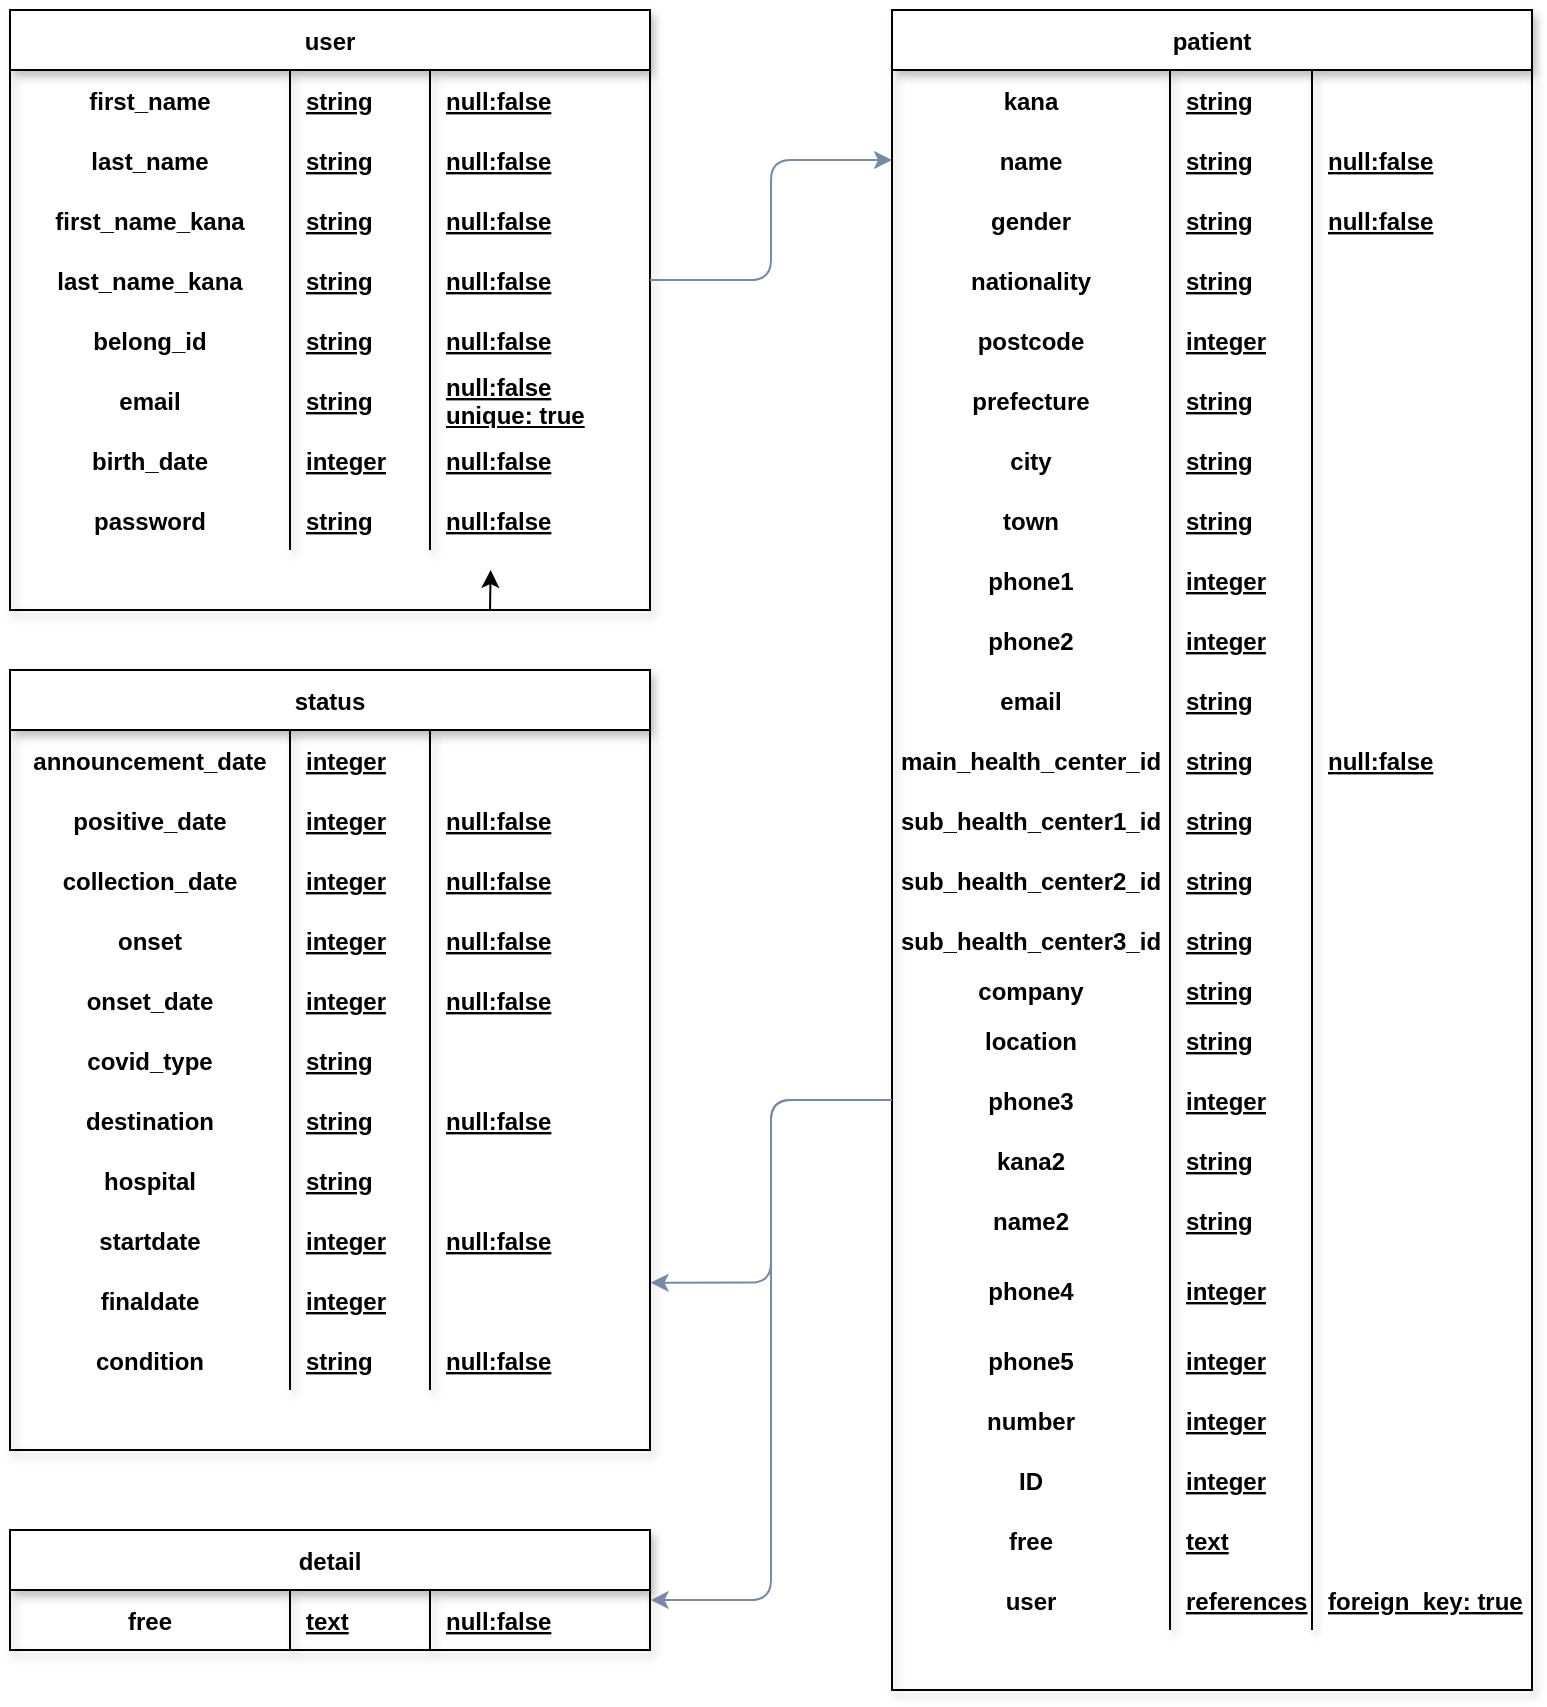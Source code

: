 <mxfile>
    <diagram id="zS7eWEDKoOjWO1J-5HHc" name="ページ1">
        <mxGraphModel dx="357" dy="550" grid="1" gridSize="10" guides="1" tooltips="1" connect="1" arrows="1" fold="1" page="1" pageScale="1" pageWidth="827" pageHeight="1169" math="0" shadow="0">
            <root>
                <mxCell id="0"/>
                <mxCell id="1" parent="0"/>
                <mxCell id="224" style="edgeStyle=orthogonalEdgeStyle;rounded=0;orthogonalLoop=1;jettySize=auto;html=1;exitX=0.75;exitY=1;exitDx=0;exitDy=0;" parent="1" source="10" edge="1">
                    <mxGeometry relative="1" as="geometry">
                        <mxPoint x="240.333" y="280" as="targetPoint"/>
                    </mxGeometry>
                </mxCell>
                <mxCell id="10" value="user" style="shape=table;startSize=30;container=1;collapsible=1;childLayout=tableLayout;fixedRows=1;rowLines=0;fontStyle=1;align=center;resizeLast=1;shadow=1;" parent="1" vertex="1">
                    <mxGeometry width="320" height="300" as="geometry"/>
                </mxCell>
                <mxCell id="56" style="shape=partialRectangle;collapsible=0;dropTarget=0;pointerEvents=0;fillColor=none;top=0;left=0;bottom=0;right=0;points=[[0,0.5],[1,0.5]];portConstraint=eastwest;" parent="10" vertex="1">
                    <mxGeometry y="30" width="320" height="30" as="geometry"/>
                </mxCell>
                <mxCell id="57" value="first_name" style="shape=partialRectangle;connectable=0;fillColor=none;top=0;left=0;bottom=0;right=0;fontStyle=1;overflow=hidden;" parent="56" vertex="1">
                    <mxGeometry width="140" height="30" as="geometry"/>
                </mxCell>
                <mxCell id="58" value="string" style="shape=partialRectangle;connectable=0;fillColor=none;top=0;left=0;bottom=0;right=0;align=left;spacingLeft=6;fontStyle=5;overflow=hidden;" parent="56" vertex="1">
                    <mxGeometry x="140" width="70" height="30" as="geometry"/>
                </mxCell>
                <mxCell id="59" value="null:false" style="shape=partialRectangle;connectable=0;fillColor=none;top=0;left=0;bottom=0;right=0;align=left;spacingLeft=6;fontStyle=5;overflow=hidden;" parent="56" vertex="1">
                    <mxGeometry x="210" width="110" height="30" as="geometry"/>
                </mxCell>
                <mxCell id="11" value="" style="shape=partialRectangle;collapsible=0;dropTarget=0;pointerEvents=0;fillColor=none;top=0;left=0;bottom=0;right=0;points=[[0,0.5],[1,0.5]];portConstraint=eastwest;" parent="10" vertex="1">
                    <mxGeometry y="60" width="320" height="30" as="geometry"/>
                </mxCell>
                <mxCell id="12" value="last_name" style="shape=partialRectangle;connectable=0;fillColor=none;top=0;left=0;bottom=0;right=0;fontStyle=1;overflow=hidden;" parent="11" vertex="1">
                    <mxGeometry width="140" height="30" as="geometry"/>
                </mxCell>
                <mxCell id="13" value="string" style="shape=partialRectangle;connectable=0;fillColor=none;top=0;left=0;bottom=0;right=0;align=left;spacingLeft=6;fontStyle=5;overflow=hidden;" parent="11" vertex="1">
                    <mxGeometry x="140" width="70" height="30" as="geometry"/>
                </mxCell>
                <mxCell id="60" value="null:false" style="shape=partialRectangle;connectable=0;fillColor=none;top=0;left=0;bottom=0;right=0;align=left;spacingLeft=6;fontStyle=5;overflow=hidden;" parent="11" vertex="1">
                    <mxGeometry x="210" width="110" height="30" as="geometry"/>
                </mxCell>
                <mxCell id="93" style="shape=partialRectangle;collapsible=0;dropTarget=0;pointerEvents=0;fillColor=none;top=0;left=0;bottom=0;right=0;points=[[0,0.5],[1,0.5]];portConstraint=eastwest;" parent="10" vertex="1">
                    <mxGeometry y="90" width="320" height="30" as="geometry"/>
                </mxCell>
                <mxCell id="94" value="first_name_kana" style="shape=partialRectangle;connectable=0;fillColor=none;top=0;left=0;bottom=0;right=0;fontStyle=1;overflow=hidden;" parent="93" vertex="1">
                    <mxGeometry width="140" height="30" as="geometry"/>
                </mxCell>
                <mxCell id="95" value="string" style="shape=partialRectangle;connectable=0;fillColor=none;top=0;left=0;bottom=0;right=0;align=left;spacingLeft=6;fontStyle=5;overflow=hidden;" parent="93" vertex="1">
                    <mxGeometry x="140" width="70" height="30" as="geometry"/>
                </mxCell>
                <mxCell id="96" value="null:false" style="shape=partialRectangle;connectable=0;fillColor=none;top=0;left=0;bottom=0;right=0;align=left;spacingLeft=6;fontStyle=5;overflow=hidden;" parent="93" vertex="1">
                    <mxGeometry x="210" width="110" height="30" as="geometry"/>
                </mxCell>
                <mxCell id="89" style="shape=partialRectangle;collapsible=0;dropTarget=0;pointerEvents=0;fillColor=none;top=0;left=0;bottom=0;right=0;points=[[0,0.5],[1,0.5]];portConstraint=eastwest;" parent="10" vertex="1">
                    <mxGeometry y="120" width="320" height="30" as="geometry"/>
                </mxCell>
                <mxCell id="90" value="last_name_kana" style="shape=partialRectangle;connectable=0;fillColor=none;top=0;left=0;bottom=0;right=0;fontStyle=1;overflow=hidden;" parent="89" vertex="1">
                    <mxGeometry width="140" height="30" as="geometry"/>
                </mxCell>
                <mxCell id="91" value="string" style="shape=partialRectangle;connectable=0;fillColor=none;top=0;left=0;bottom=0;right=0;align=left;spacingLeft=6;fontStyle=5;overflow=hidden;" parent="89" vertex="1">
                    <mxGeometry x="140" width="70" height="30" as="geometry"/>
                </mxCell>
                <mxCell id="92" value="null:false" style="shape=partialRectangle;connectable=0;fillColor=none;top=0;left=0;bottom=0;right=0;align=left;spacingLeft=6;fontStyle=5;overflow=hidden;" parent="89" vertex="1">
                    <mxGeometry x="210" width="110" height="30" as="geometry"/>
                </mxCell>
                <mxCell id="85" style="shape=partialRectangle;collapsible=0;dropTarget=0;pointerEvents=0;fillColor=none;top=0;left=0;bottom=0;right=0;points=[[0,0.5],[1,0.5]];portConstraint=eastwest;" parent="10" vertex="1">
                    <mxGeometry y="150" width="320" height="30" as="geometry"/>
                </mxCell>
                <mxCell id="86" value="belong_id" style="shape=partialRectangle;connectable=0;fillColor=none;top=0;left=0;bottom=0;right=0;fontStyle=1;overflow=hidden;" parent="85" vertex="1">
                    <mxGeometry width="140" height="30" as="geometry"/>
                </mxCell>
                <mxCell id="87" value="string" style="shape=partialRectangle;connectable=0;fillColor=none;top=0;left=0;bottom=0;right=0;align=left;spacingLeft=6;fontStyle=5;overflow=hidden;" parent="85" vertex="1">
                    <mxGeometry x="140" width="70" height="30" as="geometry"/>
                </mxCell>
                <mxCell id="88" value="null:false" style="shape=partialRectangle;connectable=0;fillColor=none;top=0;left=0;bottom=0;right=0;align=left;spacingLeft=6;fontStyle=5;overflow=hidden;" parent="85" vertex="1">
                    <mxGeometry x="210" width="110" height="30" as="geometry"/>
                </mxCell>
                <mxCell id="81" style="shape=partialRectangle;collapsible=0;dropTarget=0;pointerEvents=0;fillColor=none;top=0;left=0;bottom=0;right=0;points=[[0,0.5],[1,0.5]];portConstraint=eastwest;" parent="10" vertex="1">
                    <mxGeometry y="180" width="320" height="30" as="geometry"/>
                </mxCell>
                <mxCell id="82" value="email" style="shape=partialRectangle;connectable=0;fillColor=none;top=0;left=0;bottom=0;right=0;fontStyle=1;overflow=hidden;" parent="81" vertex="1">
                    <mxGeometry width="140" height="30" as="geometry"/>
                </mxCell>
                <mxCell id="83" value="string" style="shape=partialRectangle;connectable=0;fillColor=none;top=0;left=0;bottom=0;right=0;align=left;spacingLeft=6;fontStyle=5;overflow=hidden;" parent="81" vertex="1">
                    <mxGeometry x="140" width="70" height="30" as="geometry"/>
                </mxCell>
                <mxCell id="84" value="null:false&#10;unique: true" style="shape=partialRectangle;connectable=0;fillColor=none;top=0;left=0;bottom=0;right=0;align=left;spacingLeft=6;fontStyle=5;overflow=hidden;" parent="81" vertex="1">
                    <mxGeometry x="210" width="110" height="30" as="geometry"/>
                </mxCell>
                <mxCell id="77" style="shape=partialRectangle;collapsible=0;dropTarget=0;pointerEvents=0;fillColor=none;top=0;left=0;bottom=0;right=0;points=[[0,0.5],[1,0.5]];portConstraint=eastwest;" parent="10" vertex="1">
                    <mxGeometry y="210" width="320" height="30" as="geometry"/>
                </mxCell>
                <mxCell id="78" value="birth_date" style="shape=partialRectangle;connectable=0;fillColor=none;top=0;left=0;bottom=0;right=0;fontStyle=1;overflow=hidden;" parent="77" vertex="1">
                    <mxGeometry width="140" height="30" as="geometry"/>
                </mxCell>
                <mxCell id="79" value="integer" style="shape=partialRectangle;connectable=0;fillColor=none;top=0;left=0;bottom=0;right=0;align=left;spacingLeft=6;fontStyle=5;overflow=hidden;" parent="77" vertex="1">
                    <mxGeometry x="140" width="70" height="30" as="geometry"/>
                </mxCell>
                <mxCell id="80" value="null:false" style="shape=partialRectangle;connectable=0;fillColor=none;top=0;left=0;bottom=0;right=0;align=left;spacingLeft=6;fontStyle=5;overflow=hidden;" parent="77" vertex="1">
                    <mxGeometry x="210" width="110" height="30" as="geometry"/>
                </mxCell>
                <mxCell id="308" style="shape=partialRectangle;collapsible=0;dropTarget=0;pointerEvents=0;fillColor=none;top=0;left=0;bottom=0;right=0;points=[[0,0.5],[1,0.5]];portConstraint=eastwest;" parent="10" vertex="1">
                    <mxGeometry y="240" width="320" height="30" as="geometry"/>
                </mxCell>
                <mxCell id="309" value="password" style="shape=partialRectangle;connectable=0;fillColor=none;top=0;left=0;bottom=0;right=0;fontStyle=1;overflow=hidden;" parent="308" vertex="1">
                    <mxGeometry width="140" height="30" as="geometry"/>
                </mxCell>
                <mxCell id="310" value="string" style="shape=partialRectangle;connectable=0;fillColor=none;top=0;left=0;bottom=0;right=0;align=left;spacingLeft=6;fontStyle=5;overflow=hidden;" parent="308" vertex="1">
                    <mxGeometry x="140" width="70" height="30" as="geometry"/>
                </mxCell>
                <mxCell id="311" value="null:false" style="shape=partialRectangle;connectable=0;fillColor=none;top=0;left=0;bottom=0;right=0;align=left;spacingLeft=6;fontStyle=5;overflow=hidden;" parent="308" vertex="1">
                    <mxGeometry x="210" width="110" height="30" as="geometry"/>
                </mxCell>
                <mxCell id="225" value="status" style="shape=table;startSize=30;container=1;collapsible=1;childLayout=tableLayout;fixedRows=1;rowLines=0;fontStyle=1;align=center;resizeLast=1;shadow=1;" parent="1" vertex="1">
                    <mxGeometry y="330" width="320" height="390" as="geometry"/>
                </mxCell>
                <mxCell id="226" style="shape=partialRectangle;collapsible=0;dropTarget=0;pointerEvents=0;fillColor=none;top=0;left=0;bottom=0;right=0;points=[[0,0.5],[1,0.5]];portConstraint=eastwest;" parent="225" vertex="1">
                    <mxGeometry y="30" width="320" height="30" as="geometry"/>
                </mxCell>
                <mxCell id="227" value="announcement_date" style="shape=partialRectangle;connectable=0;fillColor=none;top=0;left=0;bottom=0;right=0;fontStyle=1;overflow=hidden;" parent="226" vertex="1">
                    <mxGeometry width="140" height="30" as="geometry"/>
                </mxCell>
                <mxCell id="228" value="integer" style="shape=partialRectangle;connectable=0;fillColor=none;top=0;left=0;bottom=0;right=0;align=left;spacingLeft=6;fontStyle=5;overflow=hidden;" parent="226" vertex="1">
                    <mxGeometry x="140" width="70" height="30" as="geometry"/>
                </mxCell>
                <mxCell id="229" value="" style="shape=partialRectangle;connectable=0;fillColor=none;top=0;left=0;bottom=0;right=0;align=left;spacingLeft=6;fontStyle=5;overflow=hidden;" parent="226" vertex="1">
                    <mxGeometry x="210" width="110" height="30" as="geometry"/>
                </mxCell>
                <mxCell id="230" value="" style="shape=partialRectangle;collapsible=0;dropTarget=0;pointerEvents=0;fillColor=none;top=0;left=0;bottom=0;right=0;points=[[0,0.5],[1,0.5]];portConstraint=eastwest;" parent="225" vertex="1">
                    <mxGeometry y="60" width="320" height="30" as="geometry"/>
                </mxCell>
                <mxCell id="231" value="positive_date" style="shape=partialRectangle;connectable=0;fillColor=none;top=0;left=0;bottom=0;right=0;fontStyle=1;overflow=hidden;" parent="230" vertex="1">
                    <mxGeometry width="140" height="30" as="geometry"/>
                </mxCell>
                <mxCell id="232" value="integer" style="shape=partialRectangle;connectable=0;fillColor=none;top=0;left=0;bottom=0;right=0;align=left;spacingLeft=6;fontStyle=5;overflow=hidden;" parent="230" vertex="1">
                    <mxGeometry x="140" width="70" height="30" as="geometry"/>
                </mxCell>
                <mxCell id="233" value="null:false" style="shape=partialRectangle;connectable=0;fillColor=none;top=0;left=0;bottom=0;right=0;align=left;spacingLeft=6;fontStyle=5;overflow=hidden;" parent="230" vertex="1">
                    <mxGeometry x="210" width="110" height="30" as="geometry"/>
                </mxCell>
                <mxCell id="234" style="shape=partialRectangle;collapsible=0;dropTarget=0;pointerEvents=0;fillColor=none;top=0;left=0;bottom=0;right=0;points=[[0,0.5],[1,0.5]];portConstraint=eastwest;" parent="225" vertex="1">
                    <mxGeometry y="90" width="320" height="30" as="geometry"/>
                </mxCell>
                <mxCell id="235" value="collection_date" style="shape=partialRectangle;connectable=0;fillColor=none;top=0;left=0;bottom=0;right=0;fontStyle=1;overflow=hidden;" parent="234" vertex="1">
                    <mxGeometry width="140" height="30" as="geometry"/>
                </mxCell>
                <mxCell id="236" value="integer" style="shape=partialRectangle;connectable=0;fillColor=none;top=0;left=0;bottom=0;right=0;align=left;spacingLeft=6;fontStyle=5;overflow=hidden;" parent="234" vertex="1">
                    <mxGeometry x="140" width="70" height="30" as="geometry"/>
                </mxCell>
                <mxCell id="237" value="null:false" style="shape=partialRectangle;connectable=0;fillColor=none;top=0;left=0;bottom=0;right=0;align=left;spacingLeft=6;fontStyle=5;overflow=hidden;" parent="234" vertex="1">
                    <mxGeometry x="210" width="110" height="30" as="geometry"/>
                </mxCell>
                <mxCell id="238" style="shape=partialRectangle;collapsible=0;dropTarget=0;pointerEvents=0;fillColor=none;top=0;left=0;bottom=0;right=0;points=[[0,0.5],[1,0.5]];portConstraint=eastwest;" parent="225" vertex="1">
                    <mxGeometry y="120" width="320" height="30" as="geometry"/>
                </mxCell>
                <mxCell id="239" value="onset" style="shape=partialRectangle;connectable=0;fillColor=none;top=0;left=0;bottom=0;right=0;fontStyle=1;overflow=hidden;" parent="238" vertex="1">
                    <mxGeometry width="140" height="30" as="geometry"/>
                </mxCell>
                <mxCell id="240" value="integer" style="shape=partialRectangle;connectable=0;fillColor=none;top=0;left=0;bottom=0;right=0;align=left;spacingLeft=6;fontStyle=5;overflow=hidden;" parent="238" vertex="1">
                    <mxGeometry x="140" width="70" height="30" as="geometry"/>
                </mxCell>
                <mxCell id="241" value="null:false" style="shape=partialRectangle;connectable=0;fillColor=none;top=0;left=0;bottom=0;right=0;align=left;spacingLeft=6;fontStyle=5;overflow=hidden;" parent="238" vertex="1">
                    <mxGeometry x="210" width="110" height="30" as="geometry"/>
                </mxCell>
                <mxCell id="242" style="shape=partialRectangle;collapsible=0;dropTarget=0;pointerEvents=0;fillColor=none;top=0;left=0;bottom=0;right=0;points=[[0,0.5],[1,0.5]];portConstraint=eastwest;" parent="225" vertex="1">
                    <mxGeometry y="150" width="320" height="30" as="geometry"/>
                </mxCell>
                <mxCell id="243" value="onset_date" style="shape=partialRectangle;connectable=0;fillColor=none;top=0;left=0;bottom=0;right=0;fontStyle=1;overflow=hidden;" parent="242" vertex="1">
                    <mxGeometry width="140" height="30" as="geometry"/>
                </mxCell>
                <mxCell id="244" value="integer" style="shape=partialRectangle;connectable=0;fillColor=none;top=0;left=0;bottom=0;right=0;align=left;spacingLeft=6;fontStyle=5;overflow=hidden;" parent="242" vertex="1">
                    <mxGeometry x="140" width="70" height="30" as="geometry"/>
                </mxCell>
                <mxCell id="245" value="null:false" style="shape=partialRectangle;connectable=0;fillColor=none;top=0;left=0;bottom=0;right=0;align=left;spacingLeft=6;fontStyle=5;overflow=hidden;" parent="242" vertex="1">
                    <mxGeometry x="210" width="110" height="30" as="geometry"/>
                </mxCell>
                <mxCell id="246" style="shape=partialRectangle;collapsible=0;dropTarget=0;pointerEvents=0;fillColor=none;top=0;left=0;bottom=0;right=0;points=[[0,0.5],[1,0.5]];portConstraint=eastwest;" parent="225" vertex="1">
                    <mxGeometry y="180" width="320" height="30" as="geometry"/>
                </mxCell>
                <mxCell id="247" value="covid_type" style="shape=partialRectangle;connectable=0;fillColor=none;top=0;left=0;bottom=0;right=0;fontStyle=1;overflow=hidden;" parent="246" vertex="1">
                    <mxGeometry width="140" height="30" as="geometry"/>
                </mxCell>
                <mxCell id="248" value="string" style="shape=partialRectangle;connectable=0;fillColor=none;top=0;left=0;bottom=0;right=0;align=left;spacingLeft=6;fontStyle=5;overflow=hidden;" parent="246" vertex="1">
                    <mxGeometry x="140" width="70" height="30" as="geometry"/>
                </mxCell>
                <mxCell id="249" value="" style="shape=partialRectangle;connectable=0;fillColor=none;top=0;left=0;bottom=0;right=0;align=left;spacingLeft=6;fontStyle=5;overflow=hidden;" parent="246" vertex="1">
                    <mxGeometry x="210" width="110" height="30" as="geometry"/>
                </mxCell>
                <mxCell id="250" style="shape=partialRectangle;collapsible=0;dropTarget=0;pointerEvents=0;fillColor=none;top=0;left=0;bottom=0;right=0;points=[[0,0.5],[1,0.5]];portConstraint=eastwest;" parent="225" vertex="1">
                    <mxGeometry y="210" width="320" height="30" as="geometry"/>
                </mxCell>
                <mxCell id="251" value="destination" style="shape=partialRectangle;connectable=0;fillColor=none;top=0;left=0;bottom=0;right=0;fontStyle=1;overflow=hidden;" parent="250" vertex="1">
                    <mxGeometry width="140" height="30" as="geometry"/>
                </mxCell>
                <mxCell id="252" value="string" style="shape=partialRectangle;connectable=0;fillColor=none;top=0;left=0;bottom=0;right=0;align=left;spacingLeft=6;fontStyle=5;overflow=hidden;" parent="250" vertex="1">
                    <mxGeometry x="140" width="70" height="30" as="geometry"/>
                </mxCell>
                <mxCell id="253" value="null:false" style="shape=partialRectangle;connectable=0;fillColor=none;top=0;left=0;bottom=0;right=0;align=left;spacingLeft=6;fontStyle=5;overflow=hidden;" parent="250" vertex="1">
                    <mxGeometry x="210" width="110" height="30" as="geometry"/>
                </mxCell>
                <mxCell id="270" style="shape=partialRectangle;collapsible=0;dropTarget=0;pointerEvents=0;fillColor=none;top=0;left=0;bottom=0;right=0;points=[[0,0.5],[1,0.5]];portConstraint=eastwest;" parent="225" vertex="1">
                    <mxGeometry y="240" width="320" height="30" as="geometry"/>
                </mxCell>
                <mxCell id="271" value="hospital" style="shape=partialRectangle;connectable=0;fillColor=none;top=0;left=0;bottom=0;right=0;fontStyle=1;overflow=hidden;" parent="270" vertex="1">
                    <mxGeometry width="140" height="30" as="geometry"/>
                </mxCell>
                <mxCell id="272" value="string" style="shape=partialRectangle;connectable=0;fillColor=none;top=0;left=0;bottom=0;right=0;align=left;spacingLeft=6;fontStyle=5;overflow=hidden;" parent="270" vertex="1">
                    <mxGeometry x="140" width="70" height="30" as="geometry"/>
                </mxCell>
                <mxCell id="273" style="shape=partialRectangle;connectable=0;fillColor=none;top=0;left=0;bottom=0;right=0;align=left;spacingLeft=6;fontStyle=5;overflow=hidden;" parent="270" vertex="1">
                    <mxGeometry x="210" width="110" height="30" as="geometry"/>
                </mxCell>
                <mxCell id="266" style="shape=partialRectangle;collapsible=0;dropTarget=0;pointerEvents=0;fillColor=none;top=0;left=0;bottom=0;right=0;points=[[0,0.5],[1,0.5]];portConstraint=eastwest;" parent="225" vertex="1">
                    <mxGeometry y="270" width="320" height="30" as="geometry"/>
                </mxCell>
                <mxCell id="267" value="startdate" style="shape=partialRectangle;connectable=0;fillColor=none;top=0;left=0;bottom=0;right=0;fontStyle=1;overflow=hidden;" parent="266" vertex="1">
                    <mxGeometry width="140" height="30" as="geometry"/>
                </mxCell>
                <mxCell id="268" value="integer" style="shape=partialRectangle;connectable=0;fillColor=none;top=0;left=0;bottom=0;right=0;align=left;spacingLeft=6;fontStyle=5;overflow=hidden;" parent="266" vertex="1">
                    <mxGeometry x="140" width="70" height="30" as="geometry"/>
                </mxCell>
                <mxCell id="269" value="null:false" style="shape=partialRectangle;connectable=0;fillColor=none;top=0;left=0;bottom=0;right=0;align=left;spacingLeft=6;fontStyle=5;overflow=hidden;" parent="266" vertex="1">
                    <mxGeometry x="210" width="110" height="30" as="geometry"/>
                </mxCell>
                <mxCell id="262" style="shape=partialRectangle;collapsible=0;dropTarget=0;pointerEvents=0;fillColor=none;top=0;left=0;bottom=0;right=0;points=[[0,0.5],[1,0.5]];portConstraint=eastwest;" parent="225" vertex="1">
                    <mxGeometry y="300" width="320" height="30" as="geometry"/>
                </mxCell>
                <mxCell id="263" value="finaldate" style="shape=partialRectangle;connectable=0;fillColor=none;top=0;left=0;bottom=0;right=0;fontStyle=1;overflow=hidden;" parent="262" vertex="1">
                    <mxGeometry width="140" height="30" as="geometry"/>
                </mxCell>
                <mxCell id="264" value="integer" style="shape=partialRectangle;connectable=0;fillColor=none;top=0;left=0;bottom=0;right=0;align=left;spacingLeft=6;fontStyle=5;overflow=hidden;" parent="262" vertex="1">
                    <mxGeometry x="140" width="70" height="30" as="geometry"/>
                </mxCell>
                <mxCell id="265" style="shape=partialRectangle;connectable=0;fillColor=none;top=0;left=0;bottom=0;right=0;align=left;spacingLeft=6;fontStyle=5;overflow=hidden;" parent="262" vertex="1">
                    <mxGeometry x="210" width="110" height="30" as="geometry"/>
                </mxCell>
                <mxCell id="254" style="shape=partialRectangle;collapsible=0;dropTarget=0;pointerEvents=0;fillColor=none;top=0;left=0;bottom=0;right=0;points=[[0,0.5],[1,0.5]];portConstraint=eastwest;" parent="225" vertex="1">
                    <mxGeometry y="330" width="320" height="30" as="geometry"/>
                </mxCell>
                <mxCell id="255" value="condition" style="shape=partialRectangle;connectable=0;fillColor=none;top=0;left=0;bottom=0;right=0;fontStyle=1;overflow=hidden;" parent="254" vertex="1">
                    <mxGeometry width="140" height="30" as="geometry"/>
                </mxCell>
                <mxCell id="256" value="string" style="shape=partialRectangle;connectable=0;fillColor=none;top=0;left=0;bottom=0;right=0;align=left;spacingLeft=6;fontStyle=5;overflow=hidden;" parent="254" vertex="1">
                    <mxGeometry x="140" width="70" height="30" as="geometry"/>
                </mxCell>
                <mxCell id="257" value="null:false" style="shape=partialRectangle;connectable=0;fillColor=none;top=0;left=0;bottom=0;right=0;align=left;spacingLeft=6;fontStyle=5;overflow=hidden;" parent="254" vertex="1">
                    <mxGeometry x="210" width="110" height="30" as="geometry"/>
                </mxCell>
                <mxCell id="274" value="detail" style="shape=table;startSize=30;container=1;collapsible=1;childLayout=tableLayout;fixedRows=1;rowLines=0;fontStyle=1;align=center;resizeLast=1;shadow=1;" parent="1" vertex="1">
                    <mxGeometry y="760" width="320" height="60" as="geometry"/>
                </mxCell>
                <mxCell id="275" style="shape=partialRectangle;collapsible=0;dropTarget=0;pointerEvents=0;fillColor=none;top=0;left=0;bottom=0;right=0;points=[[0,0.5],[1,0.5]];portConstraint=eastwest;" parent="274" vertex="1">
                    <mxGeometry y="30" width="320" height="30" as="geometry"/>
                </mxCell>
                <mxCell id="276" value="free" style="shape=partialRectangle;connectable=0;fillColor=none;top=0;left=0;bottom=0;right=0;fontStyle=1;overflow=hidden;" parent="275" vertex="1">
                    <mxGeometry width="140" height="30" as="geometry"/>
                </mxCell>
                <mxCell id="277" value="text" style="shape=partialRectangle;connectable=0;fillColor=none;top=0;left=0;bottom=0;right=0;align=left;spacingLeft=6;fontStyle=5;overflow=hidden;" parent="275" vertex="1">
                    <mxGeometry x="140" width="70" height="30" as="geometry"/>
                </mxCell>
                <mxCell id="278" value="null:false" style="shape=partialRectangle;connectable=0;fillColor=none;top=0;left=0;bottom=0;right=0;align=left;spacingLeft=6;fontStyle=5;overflow=hidden;" parent="275" vertex="1">
                    <mxGeometry x="210" width="110" height="30" as="geometry"/>
                </mxCell>
                <mxCell id="98" value="patient" style="shape=table;startSize=30;container=1;collapsible=1;childLayout=tableLayout;fixedRows=1;rowLines=0;fontStyle=1;align=center;resizeLast=1;shadow=1;" parent="1" vertex="1">
                    <mxGeometry x="441" width="320" height="840" as="geometry"/>
                </mxCell>
                <mxCell id="99" style="shape=partialRectangle;collapsible=0;dropTarget=0;pointerEvents=0;fillColor=none;top=0;left=0;bottom=0;right=0;points=[[0,0.5],[1,0.5]];portConstraint=eastwest;" parent="98" vertex="1">
                    <mxGeometry y="30" width="320" height="30" as="geometry"/>
                </mxCell>
                <mxCell id="100" value="kana" style="shape=partialRectangle;connectable=0;fillColor=none;top=0;left=0;bottom=0;right=0;fontStyle=1;overflow=hidden;" parent="99" vertex="1">
                    <mxGeometry width="139" height="30" as="geometry"/>
                </mxCell>
                <mxCell id="101" value="string" style="shape=partialRectangle;connectable=0;fillColor=none;top=0;left=0;bottom=0;right=0;align=left;spacingLeft=6;fontStyle=5;overflow=hidden;" parent="99" vertex="1">
                    <mxGeometry x="139" width="71" height="30" as="geometry"/>
                </mxCell>
                <mxCell id="102" value="" style="shape=partialRectangle;connectable=0;fillColor=none;top=0;left=0;bottom=0;right=0;align=left;spacingLeft=6;fontStyle=5;overflow=hidden;" parent="99" vertex="1">
                    <mxGeometry x="210" width="110" height="30" as="geometry"/>
                </mxCell>
                <mxCell id="111" style="shape=partialRectangle;collapsible=0;dropTarget=0;pointerEvents=0;fillColor=none;top=0;left=0;bottom=0;right=0;points=[[0,0.5],[1,0.5]];portConstraint=eastwest;" parent="98" vertex="1">
                    <mxGeometry y="60" width="320" height="30" as="geometry"/>
                </mxCell>
                <mxCell id="112" value="name" style="shape=partialRectangle;connectable=0;fillColor=none;top=0;left=0;bottom=0;right=0;fontStyle=1;overflow=hidden;" parent="111" vertex="1">
                    <mxGeometry width="139" height="30" as="geometry"/>
                </mxCell>
                <mxCell id="113" value="string" style="shape=partialRectangle;connectable=0;fillColor=none;top=0;left=0;bottom=0;right=0;align=left;spacingLeft=6;fontStyle=5;overflow=hidden;" parent="111" vertex="1">
                    <mxGeometry x="139" width="71" height="30" as="geometry"/>
                </mxCell>
                <mxCell id="114" value="null:false" style="shape=partialRectangle;connectable=0;fillColor=none;top=0;left=0;bottom=0;right=0;align=left;spacingLeft=6;fontStyle=5;overflow=hidden;" parent="111" vertex="1">
                    <mxGeometry x="210" width="110" height="30" as="geometry"/>
                </mxCell>
                <mxCell id="115" style="shape=partialRectangle;collapsible=0;dropTarget=0;pointerEvents=0;fillColor=none;top=0;left=0;bottom=0;right=0;points=[[0,0.5],[1,0.5]];portConstraint=eastwest;" parent="98" vertex="1">
                    <mxGeometry y="90" width="320" height="30" as="geometry"/>
                </mxCell>
                <mxCell id="116" value="gender" style="shape=partialRectangle;connectable=0;fillColor=none;top=0;left=0;bottom=0;right=0;fontStyle=1;overflow=hidden;" parent="115" vertex="1">
                    <mxGeometry width="139" height="30" as="geometry"/>
                </mxCell>
                <mxCell id="117" value="string" style="shape=partialRectangle;connectable=0;fillColor=none;top=0;left=0;bottom=0;right=0;align=left;spacingLeft=6;fontStyle=5;overflow=hidden;" parent="115" vertex="1">
                    <mxGeometry x="139" width="71" height="30" as="geometry"/>
                </mxCell>
                <mxCell id="118" value="null:false" style="shape=partialRectangle;connectable=0;fillColor=none;top=0;left=0;bottom=0;right=0;align=left;spacingLeft=6;fontStyle=5;overflow=hidden;" parent="115" vertex="1">
                    <mxGeometry x="210" width="110" height="30" as="geometry"/>
                </mxCell>
                <mxCell id="119" style="shape=partialRectangle;collapsible=0;dropTarget=0;pointerEvents=0;fillColor=none;top=0;left=0;bottom=0;right=0;points=[[0,0.5],[1,0.5]];portConstraint=eastwest;" parent="98" vertex="1">
                    <mxGeometry y="120" width="320" height="30" as="geometry"/>
                </mxCell>
                <mxCell id="120" value="nationality" style="shape=partialRectangle;connectable=0;fillColor=none;top=0;left=0;bottom=0;right=0;fontStyle=1;overflow=hidden;" parent="119" vertex="1">
                    <mxGeometry width="139" height="30" as="geometry"/>
                </mxCell>
                <mxCell id="121" value="string" style="shape=partialRectangle;connectable=0;fillColor=none;top=0;left=0;bottom=0;right=0;align=left;spacingLeft=6;fontStyle=5;overflow=hidden;" parent="119" vertex="1">
                    <mxGeometry x="139" width="71" height="30" as="geometry"/>
                </mxCell>
                <mxCell id="122" value="" style="shape=partialRectangle;connectable=0;fillColor=none;top=0;left=0;bottom=0;right=0;align=left;spacingLeft=6;fontStyle=5;overflow=hidden;" parent="119" vertex="1">
                    <mxGeometry x="210" width="110" height="30" as="geometry"/>
                </mxCell>
                <mxCell id="123" style="shape=partialRectangle;collapsible=0;dropTarget=0;pointerEvents=0;fillColor=none;top=0;left=0;bottom=0;right=0;points=[[0,0.5],[1,0.5]];portConstraint=eastwest;" parent="98" vertex="1">
                    <mxGeometry y="150" width="320" height="30" as="geometry"/>
                </mxCell>
                <mxCell id="124" value="postcode" style="shape=partialRectangle;connectable=0;fillColor=none;top=0;left=0;bottom=0;right=0;fontStyle=1;overflow=hidden;" parent="123" vertex="1">
                    <mxGeometry width="139" height="30" as="geometry"/>
                </mxCell>
                <mxCell id="125" value="integer" style="shape=partialRectangle;connectable=0;fillColor=none;top=0;left=0;bottom=0;right=0;align=left;spacingLeft=6;fontStyle=5;overflow=hidden;" parent="123" vertex="1">
                    <mxGeometry x="139" width="71" height="30" as="geometry"/>
                </mxCell>
                <mxCell id="126" value="" style="shape=partialRectangle;connectable=0;fillColor=none;top=0;left=0;bottom=0;right=0;align=left;spacingLeft=6;fontStyle=5;overflow=hidden;" parent="123" vertex="1">
                    <mxGeometry x="210" width="110" height="30" as="geometry"/>
                </mxCell>
                <mxCell id="147" style="shape=partialRectangle;collapsible=0;dropTarget=0;pointerEvents=0;fillColor=none;top=0;left=0;bottom=0;right=0;points=[[0,0.5],[1,0.5]];portConstraint=eastwest;" parent="98" vertex="1">
                    <mxGeometry y="180" width="320" height="30" as="geometry"/>
                </mxCell>
                <mxCell id="148" value="prefecture" style="shape=partialRectangle;connectable=0;fillColor=none;top=0;left=0;bottom=0;right=0;fontStyle=1;overflow=hidden;" parent="147" vertex="1">
                    <mxGeometry width="139" height="30" as="geometry"/>
                </mxCell>
                <mxCell id="149" value="string" style="shape=partialRectangle;connectable=0;fillColor=none;top=0;left=0;bottom=0;right=0;align=left;spacingLeft=6;fontStyle=5;overflow=hidden;" parent="147" vertex="1">
                    <mxGeometry x="139" width="71" height="30" as="geometry"/>
                </mxCell>
                <mxCell id="150" style="shape=partialRectangle;connectable=0;fillColor=none;top=0;left=0;bottom=0;right=0;align=left;spacingLeft=6;fontStyle=5;overflow=hidden;" parent="147" vertex="1">
                    <mxGeometry x="210" width="110" height="30" as="geometry"/>
                </mxCell>
                <mxCell id="143" style="shape=partialRectangle;collapsible=0;dropTarget=0;pointerEvents=0;fillColor=none;top=0;left=0;bottom=0;right=0;points=[[0,0.5],[1,0.5]];portConstraint=eastwest;" parent="98" vertex="1">
                    <mxGeometry y="210" width="320" height="30" as="geometry"/>
                </mxCell>
                <mxCell id="144" value="city" style="shape=partialRectangle;connectable=0;fillColor=none;top=0;left=0;bottom=0;right=0;fontStyle=1;overflow=hidden;" parent="143" vertex="1">
                    <mxGeometry width="139" height="30" as="geometry"/>
                </mxCell>
                <mxCell id="145" value="string" style="shape=partialRectangle;connectable=0;fillColor=none;top=0;left=0;bottom=0;right=0;align=left;spacingLeft=6;fontStyle=5;overflow=hidden;" parent="143" vertex="1">
                    <mxGeometry x="139" width="71" height="30" as="geometry"/>
                </mxCell>
                <mxCell id="146" style="shape=partialRectangle;connectable=0;fillColor=none;top=0;left=0;bottom=0;right=0;align=left;spacingLeft=6;fontStyle=5;overflow=hidden;" parent="143" vertex="1">
                    <mxGeometry x="210" width="110" height="30" as="geometry"/>
                </mxCell>
                <mxCell id="139" style="shape=partialRectangle;collapsible=0;dropTarget=0;pointerEvents=0;fillColor=none;top=0;left=0;bottom=0;right=0;points=[[0,0.5],[1,0.5]];portConstraint=eastwest;" parent="98" vertex="1">
                    <mxGeometry y="240" width="320" height="30" as="geometry"/>
                </mxCell>
                <mxCell id="140" value="town" style="shape=partialRectangle;connectable=0;fillColor=none;top=0;left=0;bottom=0;right=0;fontStyle=1;overflow=hidden;" parent="139" vertex="1">
                    <mxGeometry width="139" height="30" as="geometry"/>
                </mxCell>
                <mxCell id="141" value="string" style="shape=partialRectangle;connectable=0;fillColor=none;top=0;left=0;bottom=0;right=0;align=left;spacingLeft=6;fontStyle=5;overflow=hidden;" parent="139" vertex="1">
                    <mxGeometry x="139" width="71" height="30" as="geometry"/>
                </mxCell>
                <mxCell id="142" style="shape=partialRectangle;connectable=0;fillColor=none;top=0;left=0;bottom=0;right=0;align=left;spacingLeft=6;fontStyle=5;overflow=hidden;" parent="139" vertex="1">
                    <mxGeometry x="210" width="110" height="30" as="geometry"/>
                </mxCell>
                <mxCell id="135" style="shape=partialRectangle;collapsible=0;dropTarget=0;pointerEvents=0;fillColor=none;top=0;left=0;bottom=0;right=0;points=[[0,0.5],[1,0.5]];portConstraint=eastwest;" parent="98" vertex="1">
                    <mxGeometry y="270" width="320" height="30" as="geometry"/>
                </mxCell>
                <mxCell id="136" value="phone1" style="shape=partialRectangle;connectable=0;fillColor=none;top=0;left=0;bottom=0;right=0;fontStyle=1;overflow=hidden;" parent="135" vertex="1">
                    <mxGeometry width="139" height="30" as="geometry"/>
                </mxCell>
                <mxCell id="137" value="integer" style="shape=partialRectangle;connectable=0;fillColor=none;top=0;left=0;bottom=0;right=0;align=left;spacingLeft=6;fontStyle=5;overflow=hidden;" parent="135" vertex="1">
                    <mxGeometry x="139" width="71" height="30" as="geometry"/>
                </mxCell>
                <mxCell id="138" style="shape=partialRectangle;connectable=0;fillColor=none;top=0;left=0;bottom=0;right=0;align=left;spacingLeft=6;fontStyle=5;overflow=hidden;" parent="135" vertex="1">
                    <mxGeometry x="210" width="110" height="30" as="geometry"/>
                </mxCell>
                <mxCell id="131" style="shape=partialRectangle;collapsible=0;dropTarget=0;pointerEvents=0;fillColor=none;top=0;left=0;bottom=0;right=0;points=[[0,0.5],[1,0.5]];portConstraint=eastwest;" parent="98" vertex="1">
                    <mxGeometry y="300" width="320" height="30" as="geometry"/>
                </mxCell>
                <mxCell id="132" value="phone2" style="shape=partialRectangle;connectable=0;fillColor=none;top=0;left=0;bottom=0;right=0;fontStyle=1;overflow=hidden;" parent="131" vertex="1">
                    <mxGeometry width="139" height="30" as="geometry"/>
                </mxCell>
                <mxCell id="133" value="integer" style="shape=partialRectangle;connectable=0;fillColor=none;top=0;left=0;bottom=0;right=0;align=left;spacingLeft=6;fontStyle=5;overflow=hidden;" parent="131" vertex="1">
                    <mxGeometry x="139" width="71" height="30" as="geometry"/>
                </mxCell>
                <mxCell id="134" style="shape=partialRectangle;connectable=0;fillColor=none;top=0;left=0;bottom=0;right=0;align=left;spacingLeft=6;fontStyle=5;overflow=hidden;" parent="131" vertex="1">
                    <mxGeometry x="210" width="110" height="30" as="geometry"/>
                </mxCell>
                <mxCell id="127" style="shape=partialRectangle;collapsible=0;dropTarget=0;pointerEvents=0;fillColor=none;top=0;left=0;bottom=0;right=0;points=[[0,0.5],[1,0.5]];portConstraint=eastwest;" parent="98" vertex="1">
                    <mxGeometry y="330" width="320" height="30" as="geometry"/>
                </mxCell>
                <mxCell id="128" value="email" style="shape=partialRectangle;connectable=0;fillColor=none;top=0;left=0;bottom=0;right=0;fontStyle=1;overflow=hidden;" parent="127" vertex="1">
                    <mxGeometry width="139" height="30" as="geometry"/>
                </mxCell>
                <mxCell id="129" value="string" style="shape=partialRectangle;connectable=0;fillColor=none;top=0;left=0;bottom=0;right=0;align=left;spacingLeft=6;fontStyle=5;overflow=hidden;" parent="127" vertex="1">
                    <mxGeometry x="139" width="71" height="30" as="geometry"/>
                </mxCell>
                <mxCell id="130" style="shape=partialRectangle;connectable=0;fillColor=none;top=0;left=0;bottom=0;right=0;align=left;spacingLeft=6;fontStyle=5;overflow=hidden;" parent="127" vertex="1">
                    <mxGeometry x="210" width="110" height="30" as="geometry"/>
                </mxCell>
                <mxCell id="163" style="shape=partialRectangle;collapsible=0;dropTarget=0;pointerEvents=0;fillColor=none;top=0;left=0;bottom=0;right=0;points=[[0,0.5],[1,0.5]];portConstraint=eastwest;" parent="98" vertex="1">
                    <mxGeometry y="360" width="320" height="30" as="geometry"/>
                </mxCell>
                <mxCell id="164" value="main_health_center_id" style="shape=partialRectangle;connectable=0;fillColor=none;top=0;left=0;bottom=0;right=0;fontStyle=1;overflow=hidden;" parent="163" vertex="1">
                    <mxGeometry width="139" height="30" as="geometry"/>
                </mxCell>
                <mxCell id="165" value="string" style="shape=partialRectangle;connectable=0;fillColor=none;top=0;left=0;bottom=0;right=0;align=left;spacingLeft=6;fontStyle=5;overflow=hidden;" parent="163" vertex="1">
                    <mxGeometry x="139" width="71" height="30" as="geometry"/>
                </mxCell>
                <mxCell id="166" value="null:false" style="shape=partialRectangle;connectable=0;fillColor=none;top=0;left=0;bottom=0;right=0;align=left;spacingLeft=6;fontStyle=5;overflow=hidden;" parent="163" vertex="1">
                    <mxGeometry x="210" width="110" height="30" as="geometry"/>
                </mxCell>
                <mxCell id="159" style="shape=partialRectangle;collapsible=0;dropTarget=0;pointerEvents=0;fillColor=none;top=0;left=0;bottom=0;right=0;points=[[0,0.5],[1,0.5]];portConstraint=eastwest;" parent="98" vertex="1">
                    <mxGeometry y="390" width="320" height="30" as="geometry"/>
                </mxCell>
                <mxCell id="160" value="sub_health_center1_id" style="shape=partialRectangle;connectable=0;fillColor=none;top=0;left=0;bottom=0;right=0;fontStyle=1;overflow=hidden;" parent="159" vertex="1">
                    <mxGeometry width="139" height="30" as="geometry"/>
                </mxCell>
                <mxCell id="161" value="string" style="shape=partialRectangle;connectable=0;fillColor=none;top=0;left=0;bottom=0;right=0;align=left;spacingLeft=6;fontStyle=5;overflow=hidden;" parent="159" vertex="1">
                    <mxGeometry x="139" width="71" height="30" as="geometry"/>
                </mxCell>
                <mxCell id="162" style="shape=partialRectangle;connectable=0;fillColor=none;top=0;left=0;bottom=0;right=0;align=left;spacingLeft=6;fontStyle=5;overflow=hidden;" parent="159" vertex="1">
                    <mxGeometry x="210" width="110" height="30" as="geometry"/>
                </mxCell>
                <mxCell id="155" style="shape=partialRectangle;collapsible=0;dropTarget=0;pointerEvents=0;fillColor=none;top=0;left=0;bottom=0;right=0;points=[[0,0.5],[1,0.5]];portConstraint=eastwest;" parent="98" vertex="1">
                    <mxGeometry y="420" width="320" height="30" as="geometry"/>
                </mxCell>
                <mxCell id="156" value="sub_health_center2_id" style="shape=partialRectangle;connectable=0;fillColor=none;top=0;left=0;bottom=0;right=0;fontStyle=1;overflow=hidden;" parent="155" vertex="1">
                    <mxGeometry width="139" height="30" as="geometry"/>
                </mxCell>
                <mxCell id="157" value="string" style="shape=partialRectangle;connectable=0;fillColor=none;top=0;left=0;bottom=0;right=0;align=left;spacingLeft=6;fontStyle=5;overflow=hidden;" parent="155" vertex="1">
                    <mxGeometry x="139" width="71" height="30" as="geometry"/>
                </mxCell>
                <mxCell id="158" style="shape=partialRectangle;connectable=0;fillColor=none;top=0;left=0;bottom=0;right=0;align=left;spacingLeft=6;fontStyle=5;overflow=hidden;" parent="155" vertex="1">
                    <mxGeometry x="210" width="110" height="30" as="geometry"/>
                </mxCell>
                <mxCell id="151" style="shape=partialRectangle;collapsible=0;dropTarget=0;pointerEvents=0;fillColor=none;top=0;left=0;bottom=0;right=0;points=[[0,0.5],[1,0.5]];portConstraint=eastwest;" parent="98" vertex="1">
                    <mxGeometry y="450" width="320" height="30" as="geometry"/>
                </mxCell>
                <mxCell id="152" value="sub_health_center3_id" style="shape=partialRectangle;connectable=0;fillColor=none;top=0;left=0;bottom=0;right=0;fontStyle=1;overflow=hidden;" parent="151" vertex="1">
                    <mxGeometry width="139" height="30" as="geometry"/>
                </mxCell>
                <mxCell id="153" value="string" style="shape=partialRectangle;connectable=0;fillColor=none;top=0;left=0;bottom=0;right=0;align=left;spacingLeft=6;fontStyle=5;overflow=hidden;" parent="151" vertex="1">
                    <mxGeometry x="139" width="71" height="30" as="geometry"/>
                </mxCell>
                <mxCell id="154" style="shape=partialRectangle;connectable=0;fillColor=none;top=0;left=0;bottom=0;right=0;align=left;spacingLeft=6;fontStyle=5;overflow=hidden;" parent="151" vertex="1">
                    <mxGeometry x="210" width="110" height="30" as="geometry"/>
                </mxCell>
                <mxCell id="183" style="shape=partialRectangle;collapsible=0;dropTarget=0;pointerEvents=0;fillColor=none;top=0;left=0;bottom=0;right=0;points=[[0,0.5],[1,0.5]];portConstraint=eastwest;" parent="98" vertex="1">
                    <mxGeometry y="480" width="320" height="20" as="geometry"/>
                </mxCell>
                <mxCell id="184" value="company" style="shape=partialRectangle;connectable=0;fillColor=none;top=0;left=0;bottom=0;right=0;fontStyle=1;overflow=hidden;" parent="183" vertex="1">
                    <mxGeometry width="139" height="20" as="geometry"/>
                </mxCell>
                <mxCell id="185" value="string" style="shape=partialRectangle;connectable=0;fillColor=none;top=0;left=0;bottom=0;right=0;align=left;spacingLeft=6;fontStyle=5;overflow=hidden;" parent="183" vertex="1">
                    <mxGeometry x="139" width="71" height="20" as="geometry"/>
                </mxCell>
                <mxCell id="186" style="shape=partialRectangle;connectable=0;fillColor=none;top=0;left=0;bottom=0;right=0;align=left;spacingLeft=6;fontStyle=5;overflow=hidden;" parent="183" vertex="1">
                    <mxGeometry x="210" width="110" height="20" as="geometry"/>
                </mxCell>
                <mxCell id="179" style="shape=partialRectangle;collapsible=0;dropTarget=0;pointerEvents=0;fillColor=none;top=0;left=0;bottom=0;right=0;points=[[0,0.5],[1,0.5]];portConstraint=eastwest;" parent="98" vertex="1">
                    <mxGeometry y="500" width="320" height="30" as="geometry"/>
                </mxCell>
                <mxCell id="180" value="location" style="shape=partialRectangle;connectable=0;fillColor=none;top=0;left=0;bottom=0;right=0;fontStyle=1;overflow=hidden;" parent="179" vertex="1">
                    <mxGeometry width="139" height="30" as="geometry"/>
                </mxCell>
                <mxCell id="181" value="string" style="shape=partialRectangle;connectable=0;fillColor=none;top=0;left=0;bottom=0;right=0;align=left;spacingLeft=6;fontStyle=5;overflow=hidden;" parent="179" vertex="1">
                    <mxGeometry x="139" width="71" height="30" as="geometry"/>
                </mxCell>
                <mxCell id="182" style="shape=partialRectangle;connectable=0;fillColor=none;top=0;left=0;bottom=0;right=0;align=left;spacingLeft=6;fontStyle=5;overflow=hidden;" parent="179" vertex="1">
                    <mxGeometry x="210" width="110" height="30" as="geometry"/>
                </mxCell>
                <mxCell id="175" style="shape=partialRectangle;collapsible=0;dropTarget=0;pointerEvents=0;fillColor=none;top=0;left=0;bottom=0;right=0;points=[[0,0.5],[1,0.5]];portConstraint=eastwest;" parent="98" vertex="1">
                    <mxGeometry y="530" width="320" height="30" as="geometry"/>
                </mxCell>
                <mxCell id="176" value="phone3" style="shape=partialRectangle;connectable=0;fillColor=none;top=0;left=0;bottom=0;right=0;fontStyle=1;overflow=hidden;" parent="175" vertex="1">
                    <mxGeometry width="139" height="30" as="geometry"/>
                </mxCell>
                <mxCell id="177" value="integer" style="shape=partialRectangle;connectable=0;fillColor=none;top=0;left=0;bottom=0;right=0;align=left;spacingLeft=6;fontStyle=5;overflow=hidden;" parent="175" vertex="1">
                    <mxGeometry x="139" width="71" height="30" as="geometry"/>
                </mxCell>
                <mxCell id="178" style="shape=partialRectangle;connectable=0;fillColor=none;top=0;left=0;bottom=0;right=0;align=left;spacingLeft=6;fontStyle=5;overflow=hidden;" parent="175" vertex="1">
                    <mxGeometry x="210" width="110" height="30" as="geometry"/>
                </mxCell>
                <mxCell id="167" style="shape=partialRectangle;collapsible=0;dropTarget=0;pointerEvents=0;fillColor=none;top=0;left=0;bottom=0;right=0;points=[[0,0.5],[1,0.5]];portConstraint=eastwest;" parent="98" vertex="1">
                    <mxGeometry y="560" width="320" height="30" as="geometry"/>
                </mxCell>
                <mxCell id="168" value="kana2" style="shape=partialRectangle;connectable=0;fillColor=none;top=0;left=0;bottom=0;right=0;fontStyle=1;overflow=hidden;" parent="167" vertex="1">
                    <mxGeometry width="139" height="30" as="geometry"/>
                </mxCell>
                <mxCell id="169" value="string" style="shape=partialRectangle;connectable=0;fillColor=none;top=0;left=0;bottom=0;right=0;align=left;spacingLeft=6;fontStyle=5;overflow=hidden;" parent="167" vertex="1">
                    <mxGeometry x="139" width="71" height="30" as="geometry"/>
                </mxCell>
                <mxCell id="170" style="shape=partialRectangle;connectable=0;fillColor=none;top=0;left=0;bottom=0;right=0;align=left;spacingLeft=6;fontStyle=5;overflow=hidden;" parent="167" vertex="1">
                    <mxGeometry x="210" width="110" height="30" as="geometry"/>
                </mxCell>
                <mxCell id="200" style="shape=partialRectangle;collapsible=0;dropTarget=0;pointerEvents=0;fillColor=none;top=0;left=0;bottom=0;right=0;points=[[0,0.5],[1,0.5]];portConstraint=eastwest;" parent="98" vertex="1">
                    <mxGeometry y="590" width="320" height="30" as="geometry"/>
                </mxCell>
                <mxCell id="201" value="name2" style="shape=partialRectangle;connectable=0;fillColor=none;top=0;left=0;bottom=0;right=0;fontStyle=1;overflow=hidden;" parent="200" vertex="1">
                    <mxGeometry width="139" height="30" as="geometry"/>
                </mxCell>
                <mxCell id="202" value="string" style="shape=partialRectangle;connectable=0;fillColor=none;top=0;left=0;bottom=0;right=0;align=left;spacingLeft=6;fontStyle=5;overflow=hidden;" parent="200" vertex="1">
                    <mxGeometry x="139" width="71" height="30" as="geometry"/>
                </mxCell>
                <mxCell id="203" style="shape=partialRectangle;connectable=0;fillColor=none;top=0;left=0;bottom=0;right=0;align=left;spacingLeft=6;fontStyle=5;overflow=hidden;" parent="200" vertex="1">
                    <mxGeometry x="210" width="110" height="30" as="geometry"/>
                </mxCell>
                <mxCell id="196" style="shape=partialRectangle;collapsible=0;dropTarget=0;pointerEvents=0;fillColor=none;top=0;left=0;bottom=0;right=0;points=[[0,0.5],[1,0.5]];portConstraint=eastwest;" parent="98" vertex="1">
                    <mxGeometry y="620" width="320" height="40" as="geometry"/>
                </mxCell>
                <mxCell id="197" value="phone4" style="shape=partialRectangle;connectable=0;fillColor=none;top=0;left=0;bottom=0;right=0;fontStyle=1;overflow=hidden;" parent="196" vertex="1">
                    <mxGeometry width="139" height="40" as="geometry"/>
                </mxCell>
                <mxCell id="198" value="integer" style="shape=partialRectangle;connectable=0;fillColor=none;top=0;left=0;bottom=0;right=0;align=left;spacingLeft=6;fontStyle=5;overflow=hidden;" parent="196" vertex="1">
                    <mxGeometry x="139" width="71" height="40" as="geometry"/>
                </mxCell>
                <mxCell id="199" style="shape=partialRectangle;connectable=0;fillColor=none;top=0;left=0;bottom=0;right=0;align=left;spacingLeft=6;fontStyle=5;overflow=hidden;" parent="196" vertex="1">
                    <mxGeometry x="210" width="110" height="40" as="geometry"/>
                </mxCell>
                <mxCell id="192" style="shape=partialRectangle;collapsible=0;dropTarget=0;pointerEvents=0;fillColor=none;top=0;left=0;bottom=0;right=0;points=[[0,0.5],[1,0.5]];portConstraint=eastwest;" parent="98" vertex="1">
                    <mxGeometry y="660" width="320" height="30" as="geometry"/>
                </mxCell>
                <mxCell id="193" value="phone5" style="shape=partialRectangle;connectable=0;fillColor=none;top=0;left=0;bottom=0;right=0;fontStyle=1;overflow=hidden;" parent="192" vertex="1">
                    <mxGeometry width="139" height="30" as="geometry"/>
                </mxCell>
                <mxCell id="194" value="integer" style="shape=partialRectangle;connectable=0;fillColor=none;top=0;left=0;bottom=0;right=0;align=left;spacingLeft=6;fontStyle=5;overflow=hidden;" parent="192" vertex="1">
                    <mxGeometry x="139" width="71" height="30" as="geometry"/>
                </mxCell>
                <mxCell id="195" style="shape=partialRectangle;connectable=0;fillColor=none;top=0;left=0;bottom=0;right=0;align=left;spacingLeft=6;fontStyle=5;overflow=hidden;" parent="192" vertex="1">
                    <mxGeometry x="210" width="110" height="30" as="geometry"/>
                </mxCell>
                <mxCell id="220" style="shape=partialRectangle;collapsible=0;dropTarget=0;pointerEvents=0;fillColor=none;top=0;left=0;bottom=0;right=0;points=[[0,0.5],[1,0.5]];portConstraint=eastwest;" parent="98" vertex="1">
                    <mxGeometry y="690" width="320" height="30" as="geometry"/>
                </mxCell>
                <mxCell id="221" value="number" style="shape=partialRectangle;connectable=0;fillColor=none;top=0;left=0;bottom=0;right=0;fontStyle=1;overflow=hidden;" parent="220" vertex="1">
                    <mxGeometry width="139" height="30" as="geometry"/>
                </mxCell>
                <mxCell id="222" value="integer" style="shape=partialRectangle;connectable=0;fillColor=none;top=0;left=0;bottom=0;right=0;align=left;spacingLeft=6;fontStyle=5;overflow=hidden;" parent="220" vertex="1">
                    <mxGeometry x="139" width="71" height="30" as="geometry"/>
                </mxCell>
                <mxCell id="223" style="shape=partialRectangle;connectable=0;fillColor=none;top=0;left=0;bottom=0;right=0;align=left;spacingLeft=6;fontStyle=5;overflow=hidden;" parent="220" vertex="1">
                    <mxGeometry x="210" width="110" height="30" as="geometry"/>
                </mxCell>
                <mxCell id="216" style="shape=partialRectangle;collapsible=0;dropTarget=0;pointerEvents=0;fillColor=none;top=0;left=0;bottom=0;right=0;points=[[0,0.5],[1,0.5]];portConstraint=eastwest;" parent="98" vertex="1">
                    <mxGeometry y="720" width="320" height="30" as="geometry"/>
                </mxCell>
                <mxCell id="217" value="ID" style="shape=partialRectangle;connectable=0;fillColor=none;top=0;left=0;bottom=0;right=0;fontStyle=1;overflow=hidden;" parent="216" vertex="1">
                    <mxGeometry width="139" height="30" as="geometry"/>
                </mxCell>
                <mxCell id="218" value="integer" style="shape=partialRectangle;connectable=0;fillColor=none;top=0;left=0;bottom=0;right=0;align=left;spacingLeft=6;fontStyle=5;overflow=hidden;" parent="216" vertex="1">
                    <mxGeometry x="139" width="71" height="30" as="geometry"/>
                </mxCell>
                <mxCell id="219" style="shape=partialRectangle;connectable=0;fillColor=none;top=0;left=0;bottom=0;right=0;align=left;spacingLeft=6;fontStyle=5;overflow=hidden;" parent="216" vertex="1">
                    <mxGeometry x="210" width="110" height="30" as="geometry"/>
                </mxCell>
                <mxCell id="212" style="shape=partialRectangle;collapsible=0;dropTarget=0;pointerEvents=0;fillColor=none;top=0;left=0;bottom=0;right=0;points=[[0,0.5],[1,0.5]];portConstraint=eastwest;" parent="98" vertex="1">
                    <mxGeometry y="750" width="320" height="30" as="geometry"/>
                </mxCell>
                <mxCell id="213" value="free" style="shape=partialRectangle;connectable=0;fillColor=none;top=0;left=0;bottom=0;right=0;fontStyle=1;overflow=hidden;" parent="212" vertex="1">
                    <mxGeometry width="139" height="30" as="geometry"/>
                </mxCell>
                <mxCell id="214" value="text" style="shape=partialRectangle;connectable=0;fillColor=none;top=0;left=0;bottom=0;right=0;align=left;spacingLeft=6;fontStyle=5;overflow=hidden;" parent="212" vertex="1">
                    <mxGeometry x="139" width="71" height="30" as="geometry"/>
                </mxCell>
                <mxCell id="215" style="shape=partialRectangle;connectable=0;fillColor=none;top=0;left=0;bottom=0;right=0;align=left;spacingLeft=6;fontStyle=5;overflow=hidden;" parent="212" vertex="1">
                    <mxGeometry x="210" width="110" height="30" as="geometry"/>
                </mxCell>
                <mxCell id="208" style="shape=partialRectangle;collapsible=0;dropTarget=0;pointerEvents=0;fillColor=none;top=0;left=0;bottom=0;right=0;points=[[0,0.5],[1,0.5]];portConstraint=eastwest;" parent="98" vertex="1">
                    <mxGeometry y="780" width="320" height="30" as="geometry"/>
                </mxCell>
                <mxCell id="209" value="user" style="shape=partialRectangle;connectable=0;fillColor=none;top=0;left=0;bottom=0;right=0;fontStyle=1;overflow=hidden;" parent="208" vertex="1">
                    <mxGeometry width="139" height="30" as="geometry"/>
                </mxCell>
                <mxCell id="210" value="references" style="shape=partialRectangle;connectable=0;fillColor=none;top=0;left=0;bottom=0;right=0;align=left;spacingLeft=6;fontStyle=5;overflow=hidden;" parent="208" vertex="1">
                    <mxGeometry x="139" width="71" height="30" as="geometry"/>
                </mxCell>
                <mxCell id="211" value="foreign_key: true" style="shape=partialRectangle;connectable=0;fillColor=none;top=0;left=0;bottom=0;right=0;align=left;spacingLeft=6;fontStyle=5;overflow=hidden;" parent="208" vertex="1">
                    <mxGeometry x="210" width="110" height="30" as="geometry"/>
                </mxCell>
                <mxCell id="305" style="edgeStyle=orthogonalEdgeStyle;curved=0;rounded=1;sketch=0;orthogonalLoop=1;jettySize=auto;html=1;exitX=1;exitY=0.5;exitDx=0;exitDy=0;entryX=0;entryY=0.5;entryDx=0;entryDy=0;fontColor=#46495D;strokeColor=#788AA3;fillColor=#B2C9AB;" parent="1" source="89" target="111" edge="1">
                    <mxGeometry relative="1" as="geometry"/>
                </mxCell>
                <mxCell id="306" style="edgeStyle=orthogonalEdgeStyle;curved=0;rounded=1;sketch=0;orthogonalLoop=1;jettySize=auto;html=1;exitX=0;exitY=0.5;exitDx=0;exitDy=0;entryX=1.001;entryY=0.211;entryDx=0;entryDy=0;entryPerimeter=0;fontColor=#46495D;strokeColor=#788AA3;fillColor=#B2C9AB;" parent="1" source="175" target="262" edge="1">
                    <mxGeometry relative="1" as="geometry"/>
                </mxCell>
                <mxCell id="307" style="edgeStyle=orthogonalEdgeStyle;curved=0;rounded=1;sketch=0;orthogonalLoop=1;jettySize=auto;html=1;exitX=0;exitY=0.5;exitDx=0;exitDy=0;entryX=1.001;entryY=0.167;entryDx=0;entryDy=0;entryPerimeter=0;fontColor=#46495D;strokeColor=#788AA3;fillColor=#B2C9AB;" parent="1" source="175" target="275" edge="1">
                    <mxGeometry relative="1" as="geometry"/>
                </mxCell>
            </root>
        </mxGraphModel>
    </diagram>
</mxfile>